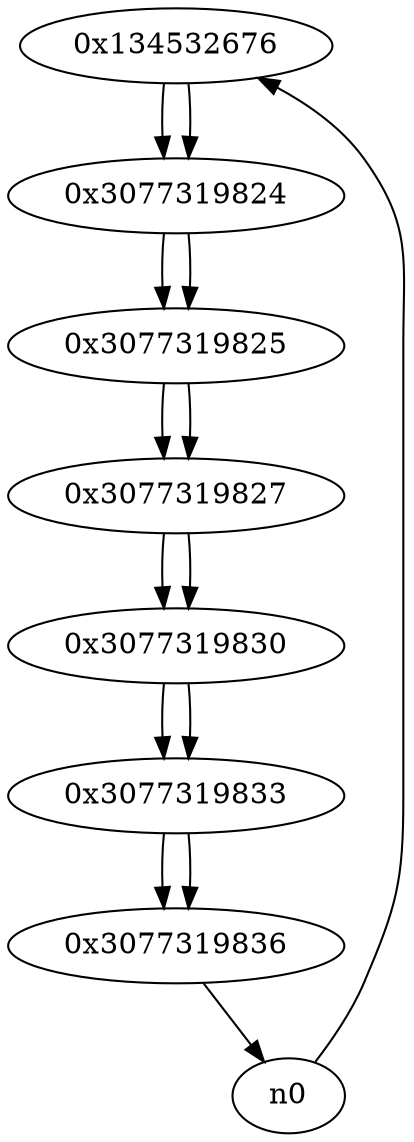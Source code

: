 digraph G{
/* nodes */
  n1 [label="0x134532676"]
  n2 [label="0x3077319824"]
  n3 [label="0x3077319825"]
  n4 [label="0x3077319827"]
  n5 [label="0x3077319830"]
  n6 [label="0x3077319833"]
  n7 [label="0x3077319836"]
/* edges */
n1 -> n2;
n0 -> n1;
n2 -> n3;
n1 -> n2;
n3 -> n4;
n2 -> n3;
n4 -> n5;
n3 -> n4;
n5 -> n6;
n4 -> n5;
n6 -> n7;
n5 -> n6;
n7 -> n0;
n6 -> n7;
}
